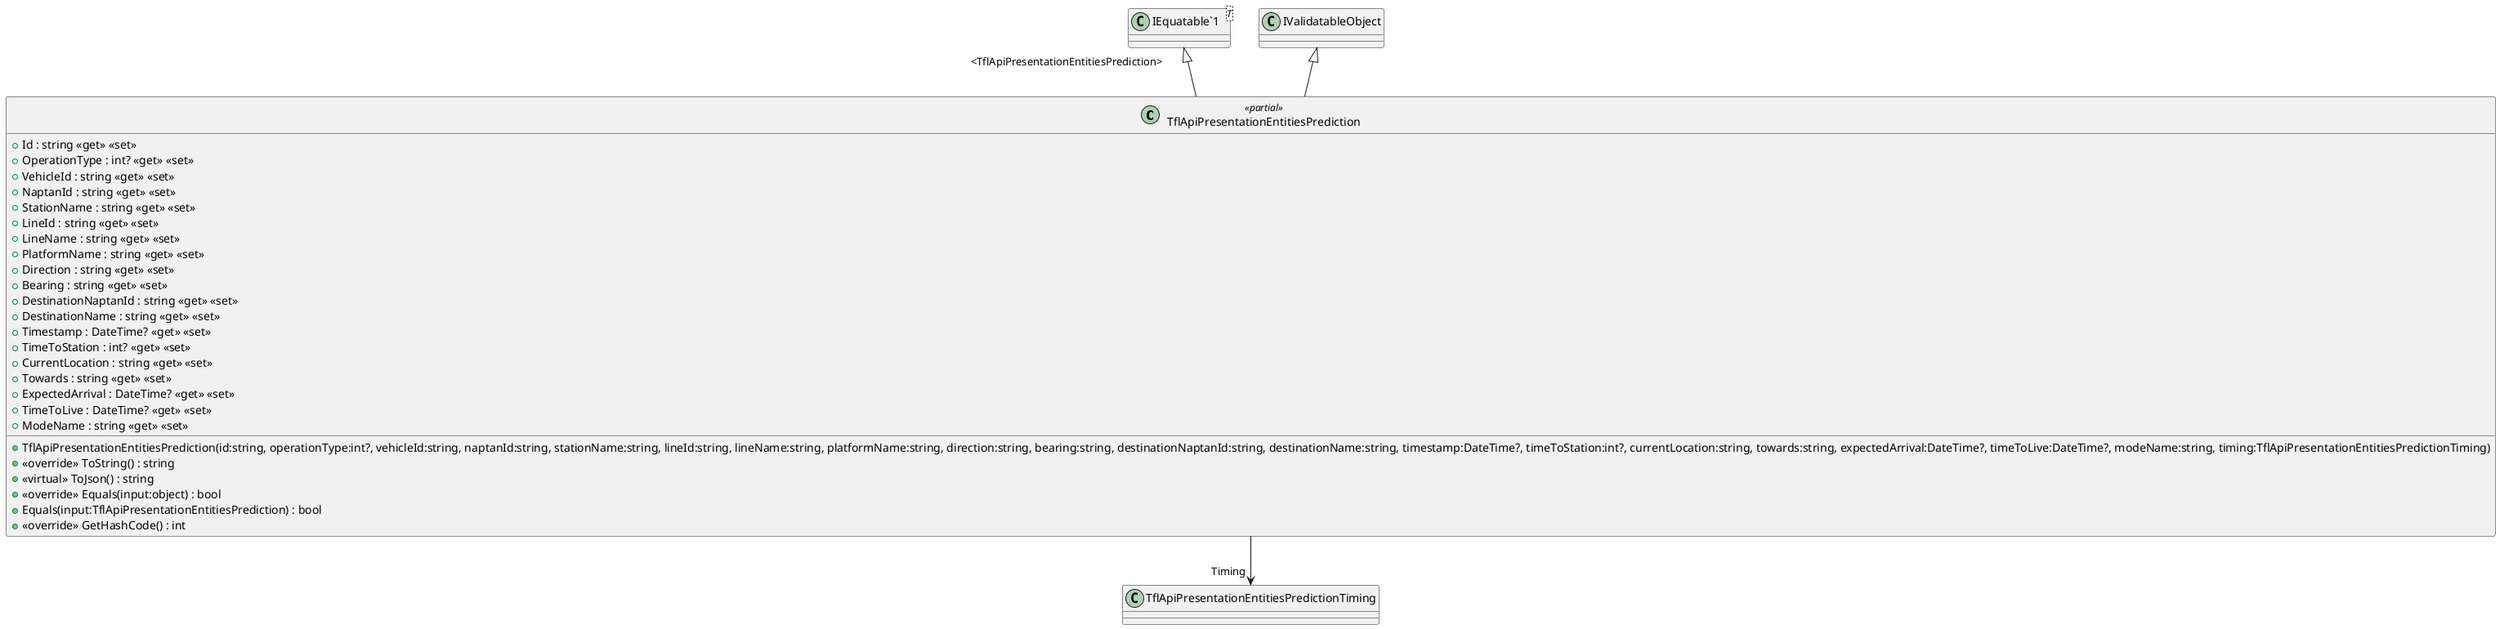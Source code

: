 @startuml
class TflApiPresentationEntitiesPrediction <<partial>> {
    + TflApiPresentationEntitiesPrediction(id:string, operationType:int?, vehicleId:string, naptanId:string, stationName:string, lineId:string, lineName:string, platformName:string, direction:string, bearing:string, destinationNaptanId:string, destinationName:string, timestamp:DateTime?, timeToStation:int?, currentLocation:string, towards:string, expectedArrival:DateTime?, timeToLive:DateTime?, modeName:string, timing:TflApiPresentationEntitiesPredictionTiming)
    + Id : string <<get>> <<set>>
    + OperationType : int? <<get>> <<set>>
    + VehicleId : string <<get>> <<set>>
    + NaptanId : string <<get>> <<set>>
    + StationName : string <<get>> <<set>>
    + LineId : string <<get>> <<set>>
    + LineName : string <<get>> <<set>>
    + PlatformName : string <<get>> <<set>>
    + Direction : string <<get>> <<set>>
    + Bearing : string <<get>> <<set>>
    + DestinationNaptanId : string <<get>> <<set>>
    + DestinationName : string <<get>> <<set>>
    + Timestamp : DateTime? <<get>> <<set>>
    + TimeToStation : int? <<get>> <<set>>
    + CurrentLocation : string <<get>> <<set>>
    + Towards : string <<get>> <<set>>
    + ExpectedArrival : DateTime? <<get>> <<set>>
    + TimeToLive : DateTime? <<get>> <<set>>
    + ModeName : string <<get>> <<set>>
    + <<override>> ToString() : string
    + <<virtual>> ToJson() : string
    + <<override>> Equals(input:object) : bool
    + Equals(input:TflApiPresentationEntitiesPrediction) : bool
    + <<override>> GetHashCode() : int
}
class "IEquatable`1"<T> {
}
"IEquatable`1" "<TflApiPresentationEntitiesPrediction>" <|-- TflApiPresentationEntitiesPrediction
IValidatableObject <|-- TflApiPresentationEntitiesPrediction
TflApiPresentationEntitiesPrediction --> "Timing" TflApiPresentationEntitiesPredictionTiming
@enduml
